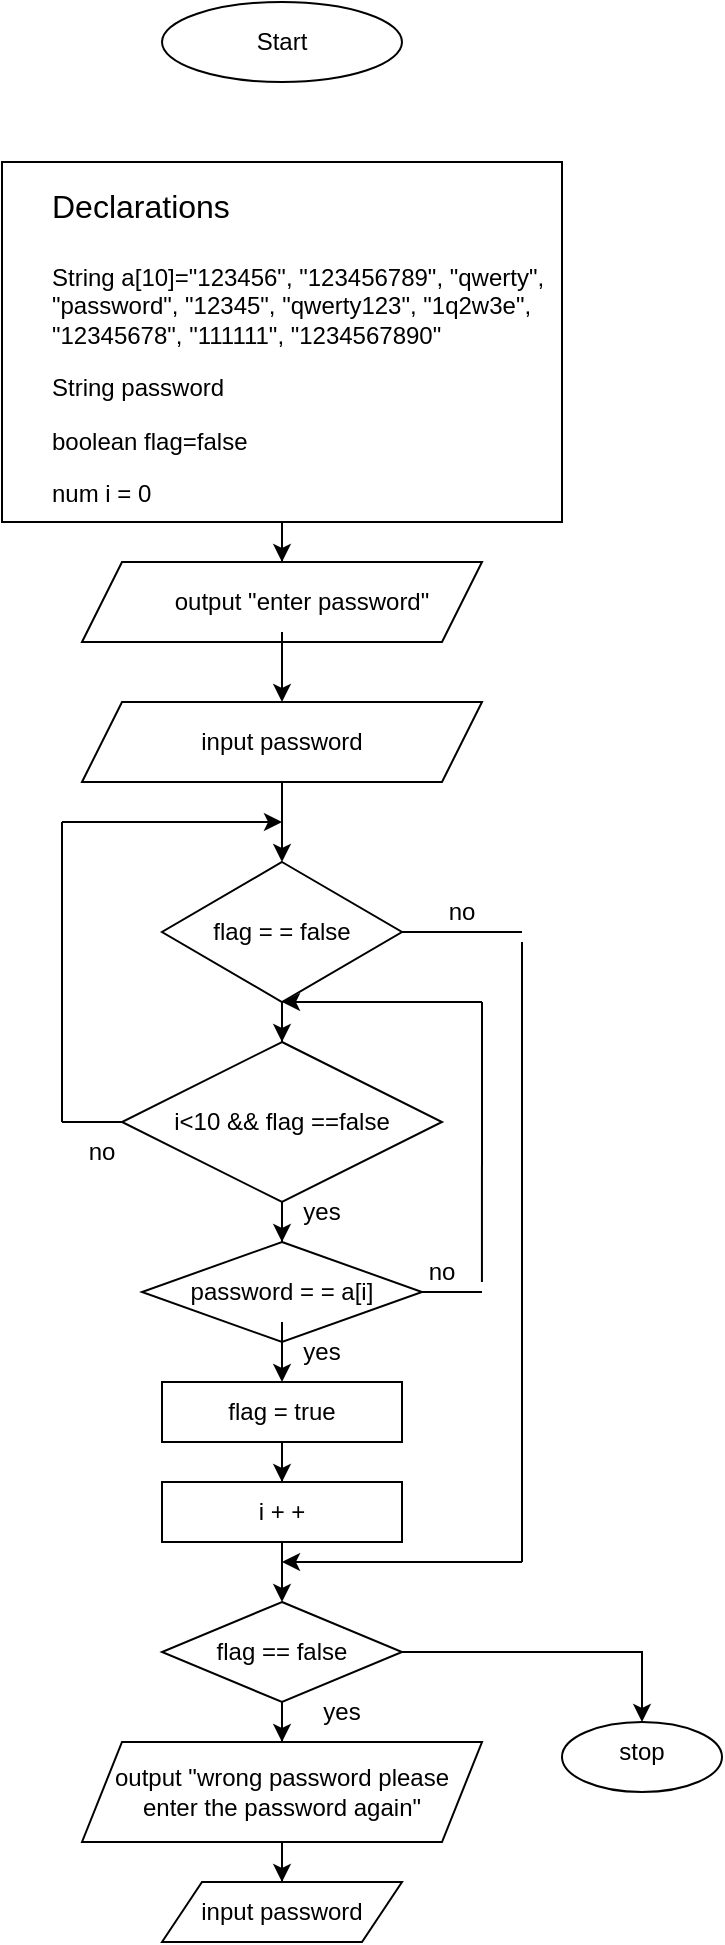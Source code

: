 <mxfile version="21.3.5" type="github">
  <diagram name="Page-1" id="cQdPDJmlOV4GVQlzloJs">
    <mxGraphModel dx="260" dy="519" grid="1" gridSize="10" guides="1" tooltips="1" connect="1" arrows="1" fold="1" page="1" pageScale="1" pageWidth="850" pageHeight="1100" math="0" shadow="0">
      <root>
        <mxCell id="0" />
        <mxCell id="1" parent="0" />
        <mxCell id="w2uqFuk5OHrVyR0tTv5Q-1" value="" style="ellipse;whiteSpace=wrap;html=1;" vertex="1" parent="1">
          <mxGeometry x="80" y="40" width="120" height="40" as="geometry" />
        </mxCell>
        <mxCell id="w2uqFuk5OHrVyR0tTv5Q-10" value="" style="edgeStyle=orthogonalEdgeStyle;rounded=0;orthogonalLoop=1;jettySize=auto;html=1;" edge="1" parent="1" source="w2uqFuk5OHrVyR0tTv5Q-3" target="w2uqFuk5OHrVyR0tTv5Q-9">
          <mxGeometry relative="1" as="geometry" />
        </mxCell>
        <mxCell id="w2uqFuk5OHrVyR0tTv5Q-3" value="" style="rounded=0;whiteSpace=wrap;html=1;" vertex="1" parent="1">
          <mxGeometry y="120" width="280" height="180" as="geometry" />
        </mxCell>
        <mxCell id="w2uqFuk5OHrVyR0tTv5Q-4" value="Start" style="text;html=1;strokeColor=none;fillColor=none;align=center;verticalAlign=middle;whiteSpace=wrap;rounded=0;" vertex="1" parent="1">
          <mxGeometry x="110" y="45" width="60" height="30" as="geometry" />
        </mxCell>
        <mxCell id="w2uqFuk5OHrVyR0tTv5Q-8" value="&lt;h1&gt;&lt;span style=&quot;font-weight: normal;&quot;&gt;&lt;font style=&quot;font-size: 16px;&quot;&gt;Declarations&lt;/font&gt;&lt;/span&gt;&lt;/h1&gt;&lt;p&gt;String a[10]=&quot;123456&quot;, &quot;123456789&quot;, &quot;qwerty&quot;, &quot;password&quot;, &quot;12345&quot;, &quot;qwerty123&quot;, &quot;1q2w3e&quot;, &quot;12345678&quot;, &quot;111111&quot;, &quot;1234567890&quot;&lt;/p&gt;&lt;p&gt;String password&lt;/p&gt;&lt;p&gt;boolean flag=false&lt;/p&gt;&lt;p&gt;num i = 0&lt;/p&gt;" style="text;html=1;strokeColor=none;fillColor=none;spacing=5;spacingTop=-20;whiteSpace=wrap;overflow=hidden;rounded=0;" vertex="1" parent="1">
          <mxGeometry x="20" y="120" width="280" height="190" as="geometry" />
        </mxCell>
        <mxCell id="w2uqFuk5OHrVyR0tTv5Q-9" value="" style="shape=parallelogram;perimeter=parallelogramPerimeter;whiteSpace=wrap;html=1;fixedSize=1;rounded=0;" vertex="1" parent="1">
          <mxGeometry x="40" y="320" width="200" height="40" as="geometry" />
        </mxCell>
        <mxCell id="w2uqFuk5OHrVyR0tTv5Q-13" value="" style="edgeStyle=orthogonalEdgeStyle;rounded=0;orthogonalLoop=1;jettySize=auto;html=1;" edge="1" parent="1" source="w2uqFuk5OHrVyR0tTv5Q-11" target="w2uqFuk5OHrVyR0tTv5Q-12">
          <mxGeometry relative="1" as="geometry">
            <Array as="points">
              <mxPoint x="140" y="380" />
              <mxPoint x="140" y="380" />
            </Array>
          </mxGeometry>
        </mxCell>
        <mxCell id="w2uqFuk5OHrVyR0tTv5Q-11" value="output &quot;enter password&quot;" style="text;html=1;strokeColor=none;fillColor=none;align=center;verticalAlign=middle;whiteSpace=wrap;rounded=0;" vertex="1" parent="1">
          <mxGeometry x="70" y="325" width="160" height="30" as="geometry" />
        </mxCell>
        <mxCell id="w2uqFuk5OHrVyR0tTv5Q-16" value="" style="edgeStyle=orthogonalEdgeStyle;rounded=0;orthogonalLoop=1;jettySize=auto;html=1;" edge="1" parent="1" source="w2uqFuk5OHrVyR0tTv5Q-12" target="w2uqFuk5OHrVyR0tTv5Q-15">
          <mxGeometry relative="1" as="geometry" />
        </mxCell>
        <mxCell id="w2uqFuk5OHrVyR0tTv5Q-12" value="" style="shape=parallelogram;perimeter=parallelogramPerimeter;whiteSpace=wrap;html=1;fixedSize=1;" vertex="1" parent="1">
          <mxGeometry x="40" y="390" width="200" height="40" as="geometry" />
        </mxCell>
        <mxCell id="w2uqFuk5OHrVyR0tTv5Q-14" value="input password" style="text;html=1;strokeColor=none;fillColor=none;align=center;verticalAlign=middle;whiteSpace=wrap;rounded=0;" vertex="1" parent="1">
          <mxGeometry x="90" y="395" width="100" height="30" as="geometry" />
        </mxCell>
        <mxCell id="w2uqFuk5OHrVyR0tTv5Q-19" value="" style="edgeStyle=orthogonalEdgeStyle;rounded=0;orthogonalLoop=1;jettySize=auto;html=1;" edge="1" parent="1" source="w2uqFuk5OHrVyR0tTv5Q-15" target="w2uqFuk5OHrVyR0tTv5Q-18">
          <mxGeometry relative="1" as="geometry" />
        </mxCell>
        <mxCell id="w2uqFuk5OHrVyR0tTv5Q-15" value="" style="rhombus;whiteSpace=wrap;html=1;" vertex="1" parent="1">
          <mxGeometry x="80" y="470" width="120" height="70" as="geometry" />
        </mxCell>
        <mxCell id="w2uqFuk5OHrVyR0tTv5Q-17" value="flag = = false" style="text;html=1;strokeColor=none;fillColor=none;align=center;verticalAlign=middle;whiteSpace=wrap;rounded=0;" vertex="1" parent="1">
          <mxGeometry x="90" y="490" width="100" height="30" as="geometry" />
        </mxCell>
        <mxCell id="w2uqFuk5OHrVyR0tTv5Q-22" value="" style="edgeStyle=orthogonalEdgeStyle;rounded=0;orthogonalLoop=1;jettySize=auto;html=1;" edge="1" parent="1" source="w2uqFuk5OHrVyR0tTv5Q-18" target="w2uqFuk5OHrVyR0tTv5Q-21">
          <mxGeometry relative="1" as="geometry" />
        </mxCell>
        <mxCell id="w2uqFuk5OHrVyR0tTv5Q-18" value="" style="rhombus;whiteSpace=wrap;html=1;" vertex="1" parent="1">
          <mxGeometry x="60" y="560" width="160" height="80" as="geometry" />
        </mxCell>
        <mxCell id="w2uqFuk5OHrVyR0tTv5Q-20" value="i&amp;lt;10 &amp;amp;&amp;amp; flag ==false" style="text;html=1;strokeColor=none;fillColor=none;align=center;verticalAlign=middle;whiteSpace=wrap;rounded=0;" vertex="1" parent="1">
          <mxGeometry x="70" y="585" width="140" height="30" as="geometry" />
        </mxCell>
        <mxCell id="w2uqFuk5OHrVyR0tTv5Q-21" value="" style="rhombus;whiteSpace=wrap;html=1;" vertex="1" parent="1">
          <mxGeometry x="70" y="660" width="140" height="50" as="geometry" />
        </mxCell>
        <mxCell id="w2uqFuk5OHrVyR0tTv5Q-25" value="" style="edgeStyle=orthogonalEdgeStyle;rounded=0;orthogonalLoop=1;jettySize=auto;html=1;" edge="1" parent="1" source="w2uqFuk5OHrVyR0tTv5Q-23" target="w2uqFuk5OHrVyR0tTv5Q-24">
          <mxGeometry relative="1" as="geometry" />
        </mxCell>
        <mxCell id="w2uqFuk5OHrVyR0tTv5Q-23" value="password = = a[i]" style="text;html=1;strokeColor=none;fillColor=none;align=center;verticalAlign=middle;whiteSpace=wrap;rounded=0;" vertex="1" parent="1">
          <mxGeometry x="80" y="670" width="120" height="30" as="geometry" />
        </mxCell>
        <mxCell id="w2uqFuk5OHrVyR0tTv5Q-24" value="" style="whiteSpace=wrap;html=1;" vertex="1" parent="1">
          <mxGeometry x="80" y="730" width="120" height="30" as="geometry" />
        </mxCell>
        <mxCell id="w2uqFuk5OHrVyR0tTv5Q-28" value="" style="edgeStyle=orthogonalEdgeStyle;rounded=0;orthogonalLoop=1;jettySize=auto;html=1;" edge="1" parent="1" source="w2uqFuk5OHrVyR0tTv5Q-26" target="w2uqFuk5OHrVyR0tTv5Q-27">
          <mxGeometry relative="1" as="geometry" />
        </mxCell>
        <mxCell id="w2uqFuk5OHrVyR0tTv5Q-26" value="flag = true" style="text;html=1;strokeColor=none;fillColor=none;align=center;verticalAlign=middle;whiteSpace=wrap;rounded=0;" vertex="1" parent="1">
          <mxGeometry x="110" y="730" width="60" height="30" as="geometry" />
        </mxCell>
        <mxCell id="w2uqFuk5OHrVyR0tTv5Q-27" value="" style="whiteSpace=wrap;html=1;" vertex="1" parent="1">
          <mxGeometry x="80" y="780" width="120" height="30" as="geometry" />
        </mxCell>
        <mxCell id="w2uqFuk5OHrVyR0tTv5Q-31" value="" style="edgeStyle=orthogonalEdgeStyle;rounded=0;orthogonalLoop=1;jettySize=auto;html=1;" edge="1" parent="1" source="w2uqFuk5OHrVyR0tTv5Q-29" target="w2uqFuk5OHrVyR0tTv5Q-30">
          <mxGeometry relative="1" as="geometry" />
        </mxCell>
        <mxCell id="w2uqFuk5OHrVyR0tTv5Q-29" value="i + +" style="text;html=1;strokeColor=none;fillColor=none;align=center;verticalAlign=middle;whiteSpace=wrap;rounded=0;" vertex="1" parent="1">
          <mxGeometry x="110" y="780" width="60" height="30" as="geometry" />
        </mxCell>
        <mxCell id="w2uqFuk5OHrVyR0tTv5Q-35" value="" style="edgeStyle=orthogonalEdgeStyle;rounded=0;orthogonalLoop=1;jettySize=auto;html=1;" edge="1" parent="1" source="w2uqFuk5OHrVyR0tTv5Q-30" target="w2uqFuk5OHrVyR0tTv5Q-34">
          <mxGeometry relative="1" as="geometry" />
        </mxCell>
        <mxCell id="w2uqFuk5OHrVyR0tTv5Q-40" style="edgeStyle=orthogonalEdgeStyle;rounded=0;orthogonalLoop=1;jettySize=auto;html=1;" edge="1" parent="1" source="w2uqFuk5OHrVyR0tTv5Q-30" target="w2uqFuk5OHrVyR0tTv5Q-41">
          <mxGeometry relative="1" as="geometry">
            <mxPoint x="320" y="910" as="targetPoint" />
          </mxGeometry>
        </mxCell>
        <mxCell id="w2uqFuk5OHrVyR0tTv5Q-30" value="" style="rhombus;whiteSpace=wrap;html=1;" vertex="1" parent="1">
          <mxGeometry x="80" y="840" width="120" height="50" as="geometry" />
        </mxCell>
        <mxCell id="w2uqFuk5OHrVyR0tTv5Q-32" value="flag == false" style="text;html=1;strokeColor=none;fillColor=none;align=center;verticalAlign=middle;whiteSpace=wrap;rounded=0;" vertex="1" parent="1">
          <mxGeometry x="100" y="850" width="80" height="30" as="geometry" />
        </mxCell>
        <mxCell id="w2uqFuk5OHrVyR0tTv5Q-33" style="edgeStyle=orthogonalEdgeStyle;rounded=0;orthogonalLoop=1;jettySize=auto;html=1;exitX=0.5;exitY=1;exitDx=0;exitDy=0;" edge="1" parent="1" source="w2uqFuk5OHrVyR0tTv5Q-30" target="w2uqFuk5OHrVyR0tTv5Q-30">
          <mxGeometry relative="1" as="geometry" />
        </mxCell>
        <mxCell id="w2uqFuk5OHrVyR0tTv5Q-38" value="" style="edgeStyle=orthogonalEdgeStyle;rounded=0;orthogonalLoop=1;jettySize=auto;html=1;" edge="1" parent="1" source="w2uqFuk5OHrVyR0tTv5Q-34" target="w2uqFuk5OHrVyR0tTv5Q-37">
          <mxGeometry relative="1" as="geometry" />
        </mxCell>
        <mxCell id="w2uqFuk5OHrVyR0tTv5Q-34" value="" style="shape=parallelogram;perimeter=parallelogramPerimeter;whiteSpace=wrap;html=1;fixedSize=1;" vertex="1" parent="1">
          <mxGeometry x="40" y="910" width="200" height="50" as="geometry" />
        </mxCell>
        <mxCell id="w2uqFuk5OHrVyR0tTv5Q-36" value="output &quot;wrong password please enter the password again&quot;" style="text;html=1;strokeColor=none;fillColor=none;align=center;verticalAlign=middle;whiteSpace=wrap;rounded=0;" vertex="1" parent="1">
          <mxGeometry x="50" y="920" width="180" height="30" as="geometry" />
        </mxCell>
        <mxCell id="w2uqFuk5OHrVyR0tTv5Q-37" value="" style="shape=parallelogram;perimeter=parallelogramPerimeter;whiteSpace=wrap;html=1;fixedSize=1;" vertex="1" parent="1">
          <mxGeometry x="80" y="980" width="120" height="30" as="geometry" />
        </mxCell>
        <mxCell id="w2uqFuk5OHrVyR0tTv5Q-39" value="input password" style="text;html=1;strokeColor=none;fillColor=none;align=center;verticalAlign=middle;whiteSpace=wrap;rounded=0;" vertex="1" parent="1">
          <mxGeometry x="95" y="980" width="90" height="30" as="geometry" />
        </mxCell>
        <mxCell id="w2uqFuk5OHrVyR0tTv5Q-41" value="" style="ellipse;whiteSpace=wrap;html=1;" vertex="1" parent="1">
          <mxGeometry x="280" y="900" width="80" height="35" as="geometry" />
        </mxCell>
        <mxCell id="w2uqFuk5OHrVyR0tTv5Q-42" value="stop" style="text;html=1;strokeColor=none;fillColor=none;align=center;verticalAlign=middle;whiteSpace=wrap;rounded=0;" vertex="1" parent="1">
          <mxGeometry x="290" y="900" width="60" height="30" as="geometry" />
        </mxCell>
        <mxCell id="w2uqFuk5OHrVyR0tTv5Q-43" value="" style="endArrow=none;html=1;rounded=0;exitX=1;exitY=0.5;exitDx=0;exitDy=0;" edge="1" parent="1" source="w2uqFuk5OHrVyR0tTv5Q-21">
          <mxGeometry width="50" height="50" relative="1" as="geometry">
            <mxPoint x="160" y="720" as="sourcePoint" />
            <mxPoint x="240" y="685" as="targetPoint" />
          </mxGeometry>
        </mxCell>
        <mxCell id="w2uqFuk5OHrVyR0tTv5Q-44" value="" style="endArrow=none;html=1;rounded=0;exitX=0.833;exitY=0.667;exitDx=0;exitDy=0;exitPerimeter=0;" edge="1" parent="1" source="w2uqFuk5OHrVyR0tTv5Q-46">
          <mxGeometry width="50" height="50" relative="1" as="geometry">
            <mxPoint x="240" y="690" as="sourcePoint" />
            <mxPoint x="240" y="540" as="targetPoint" />
          </mxGeometry>
        </mxCell>
        <mxCell id="w2uqFuk5OHrVyR0tTv5Q-45" value="" style="endArrow=classic;html=1;rounded=0;" edge="1" parent="1">
          <mxGeometry width="50" height="50" relative="1" as="geometry">
            <mxPoint x="240" y="540" as="sourcePoint" />
            <mxPoint x="140" y="540" as="targetPoint" />
          </mxGeometry>
        </mxCell>
        <mxCell id="w2uqFuk5OHrVyR0tTv5Q-46" value="no" style="text;html=1;strokeColor=none;fillColor=none;align=center;verticalAlign=middle;whiteSpace=wrap;rounded=0;" vertex="1" parent="1">
          <mxGeometry x="190" y="660" width="60" height="30" as="geometry" />
        </mxCell>
        <mxCell id="w2uqFuk5OHrVyR0tTv5Q-47" value="" style="endArrow=none;html=1;rounded=0;exitX=1;exitY=0.5;exitDx=0;exitDy=0;" edge="1" parent="1" source="w2uqFuk5OHrVyR0tTv5Q-15">
          <mxGeometry width="50" height="50" relative="1" as="geometry">
            <mxPoint x="160" y="730" as="sourcePoint" />
            <mxPoint x="260" y="505" as="targetPoint" />
          </mxGeometry>
        </mxCell>
        <mxCell id="w2uqFuk5OHrVyR0tTv5Q-48" value="" style="endArrow=none;html=1;rounded=0;" edge="1" parent="1">
          <mxGeometry width="50" height="50" relative="1" as="geometry">
            <mxPoint x="260" y="820" as="sourcePoint" />
            <mxPoint x="260" y="510" as="targetPoint" />
          </mxGeometry>
        </mxCell>
        <mxCell id="w2uqFuk5OHrVyR0tTv5Q-49" value="" style="endArrow=classic;html=1;rounded=0;" edge="1" parent="1">
          <mxGeometry width="50" height="50" relative="1" as="geometry">
            <mxPoint x="260" y="820" as="sourcePoint" />
            <mxPoint x="140" y="820" as="targetPoint" />
          </mxGeometry>
        </mxCell>
        <mxCell id="w2uqFuk5OHrVyR0tTv5Q-50" value="no" style="text;html=1;strokeColor=none;fillColor=none;align=center;verticalAlign=middle;whiteSpace=wrap;rounded=0;" vertex="1" parent="1">
          <mxGeometry x="200" y="480" width="60" height="30" as="geometry" />
        </mxCell>
        <mxCell id="w2uqFuk5OHrVyR0tTv5Q-51" value="yes" style="text;html=1;strokeColor=none;fillColor=none;align=center;verticalAlign=middle;whiteSpace=wrap;rounded=0;" vertex="1" parent="1">
          <mxGeometry x="130" y="630" width="60" height="30" as="geometry" />
        </mxCell>
        <mxCell id="w2uqFuk5OHrVyR0tTv5Q-52" value="yes" style="text;html=1;strokeColor=none;fillColor=none;align=center;verticalAlign=middle;whiteSpace=wrap;rounded=0;" vertex="1" parent="1">
          <mxGeometry x="130" y="700" width="60" height="30" as="geometry" />
        </mxCell>
        <mxCell id="w2uqFuk5OHrVyR0tTv5Q-53" value="" style="endArrow=none;html=1;rounded=0;entryX=0;entryY=0.5;entryDx=0;entryDy=0;" edge="1" parent="1" target="w2uqFuk5OHrVyR0tTv5Q-18">
          <mxGeometry width="50" height="50" relative="1" as="geometry">
            <mxPoint x="30" y="600" as="sourcePoint" />
            <mxPoint x="90" y="680" as="targetPoint" />
          </mxGeometry>
        </mxCell>
        <mxCell id="w2uqFuk5OHrVyR0tTv5Q-54" value="" style="endArrow=none;html=1;rounded=0;" edge="1" parent="1">
          <mxGeometry width="50" height="50" relative="1" as="geometry">
            <mxPoint x="30" y="600" as="sourcePoint" />
            <mxPoint x="30" y="450" as="targetPoint" />
          </mxGeometry>
        </mxCell>
        <mxCell id="w2uqFuk5OHrVyR0tTv5Q-55" value="" style="endArrow=classic;html=1;rounded=0;" edge="1" parent="1">
          <mxGeometry width="50" height="50" relative="1" as="geometry">
            <mxPoint x="30" y="450" as="sourcePoint" />
            <mxPoint x="140" y="450" as="targetPoint" />
          </mxGeometry>
        </mxCell>
        <mxCell id="w2uqFuk5OHrVyR0tTv5Q-57" value="no" style="text;html=1;strokeColor=none;fillColor=none;align=center;verticalAlign=middle;whiteSpace=wrap;rounded=0;" vertex="1" parent="1">
          <mxGeometry x="20" y="600" width="60" height="30" as="geometry" />
        </mxCell>
        <mxCell id="w2uqFuk5OHrVyR0tTv5Q-58" value="yes" style="text;html=1;strokeColor=none;fillColor=none;align=center;verticalAlign=middle;whiteSpace=wrap;rounded=0;" vertex="1" parent="1">
          <mxGeometry x="140" y="880" width="60" height="30" as="geometry" />
        </mxCell>
      </root>
    </mxGraphModel>
  </diagram>
</mxfile>
